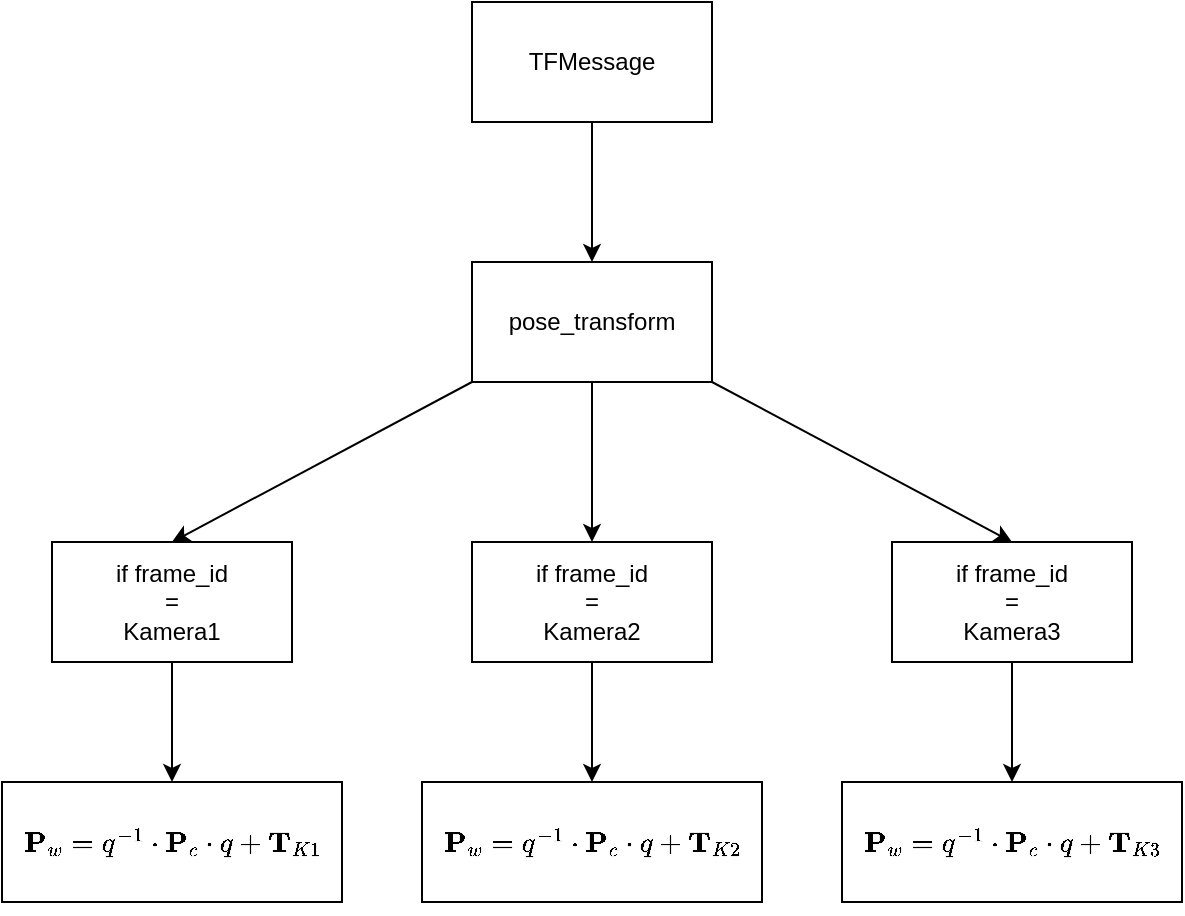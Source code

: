 <mxfile version="24.8.3">
  <diagram name="Page-1" id="Nyvt-hzg5-OTyWfcXDuW">
    <mxGraphModel dx="2012" dy="795" grid="1" gridSize="10" guides="1" tooltips="1" connect="1" arrows="1" fold="1" page="1" pageScale="1" pageWidth="850" pageHeight="1100" math="1" shadow="0">
      <root>
        <mxCell id="0" />
        <mxCell id="1" parent="0" />
        <mxCell id="bmVQcAu1qgHnnyFYZqNL-1" value="" style="rounded=0;whiteSpace=wrap;html=1;" vertex="1" parent="1">
          <mxGeometry x="340" y="80" width="120" height="60" as="geometry" />
        </mxCell>
        <mxCell id="bmVQcAu1qgHnnyFYZqNL-2" value="" style="rounded=0;whiteSpace=wrap;html=1;" vertex="1" parent="1">
          <mxGeometry x="340" y="210" width="120" height="60" as="geometry" />
        </mxCell>
        <mxCell id="bmVQcAu1qgHnnyFYZqNL-3" value="" style="rounded=0;whiteSpace=wrap;html=1;" vertex="1" parent="1">
          <mxGeometry x="130" y="350" width="120" height="60" as="geometry" />
        </mxCell>
        <mxCell id="bmVQcAu1qgHnnyFYZqNL-4" value="" style="rounded=0;whiteSpace=wrap;html=1;" vertex="1" parent="1">
          <mxGeometry x="340" y="350" width="120" height="60" as="geometry" />
        </mxCell>
        <mxCell id="bmVQcAu1qgHnnyFYZqNL-5" value="" style="rounded=0;whiteSpace=wrap;html=1;" vertex="1" parent="1">
          <mxGeometry x="550" y="350" width="120" height="60" as="geometry" />
        </mxCell>
        <mxCell id="bmVQcAu1qgHnnyFYZqNL-7" value="" style="rounded=0;whiteSpace=wrap;html=1;" vertex="1" parent="1">
          <mxGeometry x="105" y="470" width="170" height="60" as="geometry" />
        </mxCell>
        <mxCell id="bmVQcAu1qgHnnyFYZqNL-11" value="" style="endArrow=classic;html=1;rounded=0;exitX=0.5;exitY=1;exitDx=0;exitDy=0;" edge="1" parent="1" source="bmVQcAu1qgHnnyFYZqNL-1" target="bmVQcAu1qgHnnyFYZqNL-2">
          <mxGeometry width="50" height="50" relative="1" as="geometry">
            <mxPoint x="420" y="440" as="sourcePoint" />
            <mxPoint x="470" y="390" as="targetPoint" />
          </mxGeometry>
        </mxCell>
        <mxCell id="bmVQcAu1qgHnnyFYZqNL-13" value="" style="endArrow=classic;html=1;rounded=0;exitX=0.5;exitY=1;exitDx=0;exitDy=0;entryX=0.5;entryY=0;entryDx=0;entryDy=0;" edge="1" parent="1" source="bmVQcAu1qgHnnyFYZqNL-2" target="bmVQcAu1qgHnnyFYZqNL-4">
          <mxGeometry width="50" height="50" relative="1" as="geometry">
            <mxPoint x="420" y="440" as="sourcePoint" />
            <mxPoint x="470" y="300" as="targetPoint" />
          </mxGeometry>
        </mxCell>
        <mxCell id="bmVQcAu1qgHnnyFYZqNL-14" value="" style="endArrow=classic;html=1;rounded=0;exitX=0;exitY=1;exitDx=0;exitDy=0;entryX=0.5;entryY=0;entryDx=0;entryDy=0;" edge="1" parent="1" source="bmVQcAu1qgHnnyFYZqNL-2" target="bmVQcAu1qgHnnyFYZqNL-3">
          <mxGeometry width="50" height="50" relative="1" as="geometry">
            <mxPoint x="420" y="440" as="sourcePoint" />
            <mxPoint x="470" y="390" as="targetPoint" />
          </mxGeometry>
        </mxCell>
        <mxCell id="bmVQcAu1qgHnnyFYZqNL-15" value="" style="endArrow=classic;html=1;rounded=0;exitX=1;exitY=1;exitDx=0;exitDy=0;entryX=0.5;entryY=0;entryDx=0;entryDy=0;" edge="1" parent="1" source="bmVQcAu1qgHnnyFYZqNL-2" target="bmVQcAu1qgHnnyFYZqNL-5">
          <mxGeometry width="50" height="50" relative="1" as="geometry">
            <mxPoint x="420" y="440" as="sourcePoint" />
            <mxPoint x="470" y="390" as="targetPoint" />
          </mxGeometry>
        </mxCell>
        <mxCell id="bmVQcAu1qgHnnyFYZqNL-16" value="" style="endArrow=classic;html=1;rounded=0;exitX=0.5;exitY=1;exitDx=0;exitDy=0;" edge="1" parent="1" source="bmVQcAu1qgHnnyFYZqNL-3" target="bmVQcAu1qgHnnyFYZqNL-7">
          <mxGeometry width="50" height="50" relative="1" as="geometry">
            <mxPoint x="420" y="440" as="sourcePoint" />
            <mxPoint x="470" y="390" as="targetPoint" />
          </mxGeometry>
        </mxCell>
        <mxCell id="bmVQcAu1qgHnnyFYZqNL-17" value="" style="endArrow=classic;html=1;rounded=0;exitX=0.5;exitY=1;exitDx=0;exitDy=0;entryX=0.5;entryY=0;entryDx=0;entryDy=0;" edge="1" parent="1" source="bmVQcAu1qgHnnyFYZqNL-4">
          <mxGeometry width="50" height="50" relative="1" as="geometry">
            <mxPoint x="420" y="440" as="sourcePoint" />
            <mxPoint x="400" y="470" as="targetPoint" />
          </mxGeometry>
        </mxCell>
        <mxCell id="bmVQcAu1qgHnnyFYZqNL-18" value="" style="endArrow=classic;html=1;rounded=0;exitX=0.5;exitY=1;exitDx=0;exitDy=0;entryX=0.5;entryY=0;entryDx=0;entryDy=0;" edge="1" parent="1" source="bmVQcAu1qgHnnyFYZqNL-5">
          <mxGeometry width="50" height="50" relative="1" as="geometry">
            <mxPoint x="420" y="440" as="sourcePoint" />
            <mxPoint x="610" y="470" as="targetPoint" />
          </mxGeometry>
        </mxCell>
        <mxCell id="bmVQcAu1qgHnnyFYZqNL-20" value="TFMessage" style="text;html=1;align=center;verticalAlign=middle;whiteSpace=wrap;rounded=0;" vertex="1" parent="1">
          <mxGeometry x="370" y="95" width="60" height="30" as="geometry" />
        </mxCell>
        <mxCell id="bmVQcAu1qgHnnyFYZqNL-21" value="pose_transform" style="text;html=1;align=center;verticalAlign=middle;whiteSpace=wrap;rounded=0;" vertex="1" parent="1">
          <mxGeometry x="370" y="225" width="60" height="30" as="geometry" />
        </mxCell>
        <mxCell id="bmVQcAu1qgHnnyFYZqNL-22" value="if frame_id = Kamera1" style="text;html=1;align=center;verticalAlign=middle;whiteSpace=wrap;rounded=0;" vertex="1" parent="1">
          <mxGeometry x="160" y="365" width="60" height="30" as="geometry" />
        </mxCell>
        <mxCell id="bmVQcAu1qgHnnyFYZqNL-23" value="if frame_id = Kamera2" style="text;html=1;align=center;verticalAlign=middle;whiteSpace=wrap;rounded=0;" vertex="1" parent="1">
          <mxGeometry x="370" y="365" width="60" height="30" as="geometry" />
        </mxCell>
        <mxCell id="bmVQcAu1qgHnnyFYZqNL-24" value="if frame_id = Kamera3" style="text;html=1;align=center;verticalAlign=middle;whiteSpace=wrap;rounded=0;" vertex="1" parent="1">
          <mxGeometry x="580" y="365" width="60" height="30" as="geometry" />
        </mxCell>
        <mxCell id="bmVQcAu1qgHnnyFYZqNL-25" value="\(\mathbf{P}_w = q^{-1} \cdot \mathbf{P}_c \cdot q + \mathbf{T}_{K1}\)" style="text;html=1;align=center;verticalAlign=middle;whiteSpace=wrap;rounded=0;" vertex="1" parent="1">
          <mxGeometry x="160" y="485" width="60" height="30" as="geometry" />
        </mxCell>
        <mxCell id="bmVQcAu1qgHnnyFYZqNL-27" value="" style="rounded=0;whiteSpace=wrap;html=1;" vertex="1" parent="1">
          <mxGeometry x="315" y="470" width="170" height="60" as="geometry" />
        </mxCell>
        <mxCell id="bmVQcAu1qgHnnyFYZqNL-28" value="" style="rounded=0;whiteSpace=wrap;html=1;" vertex="1" parent="1">
          <mxGeometry x="525" y="470" width="170" height="60" as="geometry" />
        </mxCell>
        <mxCell id="bmVQcAu1qgHnnyFYZqNL-29" value="\(\mathbf{P}_w = q^{-1} \cdot \mathbf{P}_c \cdot q + \mathbf{T}_{K2}\)" style="text;html=1;align=center;verticalAlign=middle;whiteSpace=wrap;rounded=0;" vertex="1" parent="1">
          <mxGeometry x="370" y="485" width="60" height="30" as="geometry" />
        </mxCell>
        <mxCell id="bmVQcAu1qgHnnyFYZqNL-30" value="\(\mathbf{P}_w = q^{-1} \cdot \mathbf{P}_c \cdot q + \mathbf{T}_{K3}\)" style="text;html=1;align=center;verticalAlign=middle;whiteSpace=wrap;rounded=0;" vertex="1" parent="1">
          <mxGeometry x="580" y="485" width="60" height="30" as="geometry" />
        </mxCell>
      </root>
    </mxGraphModel>
  </diagram>
</mxfile>
